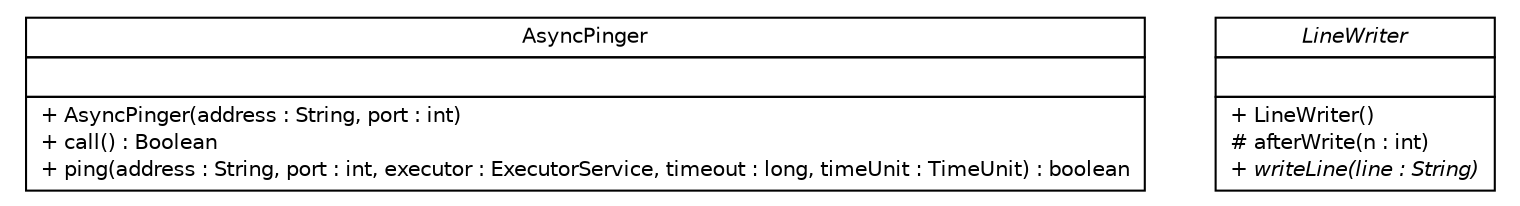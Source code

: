 #!/usr/local/bin/dot
#
# Class diagram 
# Generated by UMLGraph version R5_6 (http://www.umlgraph.org/)
#

digraph G {
	edge [fontname="Helvetica",fontsize=10,labelfontname="Helvetica",labelfontsize=10];
	node [fontname="Helvetica",fontsize=10,shape=plaintext];
	nodesep=0.25;
	ranksep=0.5;
	// sorcer.util.io.AsyncPinger
	c6617 [label=<<table title="sorcer.util.io.AsyncPinger" border="0" cellborder="1" cellspacing="0" cellpadding="2" port="p" href="./AsyncPinger.html">
		<tr><td><table border="0" cellspacing="0" cellpadding="1">
<tr><td align="center" balign="center"> AsyncPinger </td></tr>
		</table></td></tr>
		<tr><td><table border="0" cellspacing="0" cellpadding="1">
<tr><td align="left" balign="left">  </td></tr>
		</table></td></tr>
		<tr><td><table border="0" cellspacing="0" cellpadding="1">
<tr><td align="left" balign="left"> + AsyncPinger(address : String, port : int) </td></tr>
<tr><td align="left" balign="left"> + call() : Boolean </td></tr>
<tr><td align="left" balign="left"> + ping(address : String, port : int, executor : ExecutorService, timeout : long, timeUnit : TimeUnit) : boolean </td></tr>
		</table></td></tr>
		</table>>, URL="./AsyncPinger.html", fontname="Helvetica", fontcolor="black", fontsize=10.0];
	// sorcer.util.io.LineWriter
	c6618 [label=<<table title="sorcer.util.io.LineWriter" border="0" cellborder="1" cellspacing="0" cellpadding="2" port="p" href="./LineWriter.html">
		<tr><td><table border="0" cellspacing="0" cellpadding="1">
<tr><td align="center" balign="center"><font face="Helvetica-Oblique"> LineWriter </font></td></tr>
		</table></td></tr>
		<tr><td><table border="0" cellspacing="0" cellpadding="1">
<tr><td align="left" balign="left">  </td></tr>
		</table></td></tr>
		<tr><td><table border="0" cellspacing="0" cellpadding="1">
<tr><td align="left" balign="left"> + LineWriter() </td></tr>
<tr><td align="left" balign="left"> # afterWrite(n : int) </td></tr>
<tr><td align="left" balign="left"><font face="Helvetica-Oblique" point-size="10.0"> + writeLine(line : String) </font></td></tr>
		</table></td></tr>
		</table>>, URL="./LineWriter.html", fontname="Helvetica", fontcolor="black", fontsize=10.0];
}

